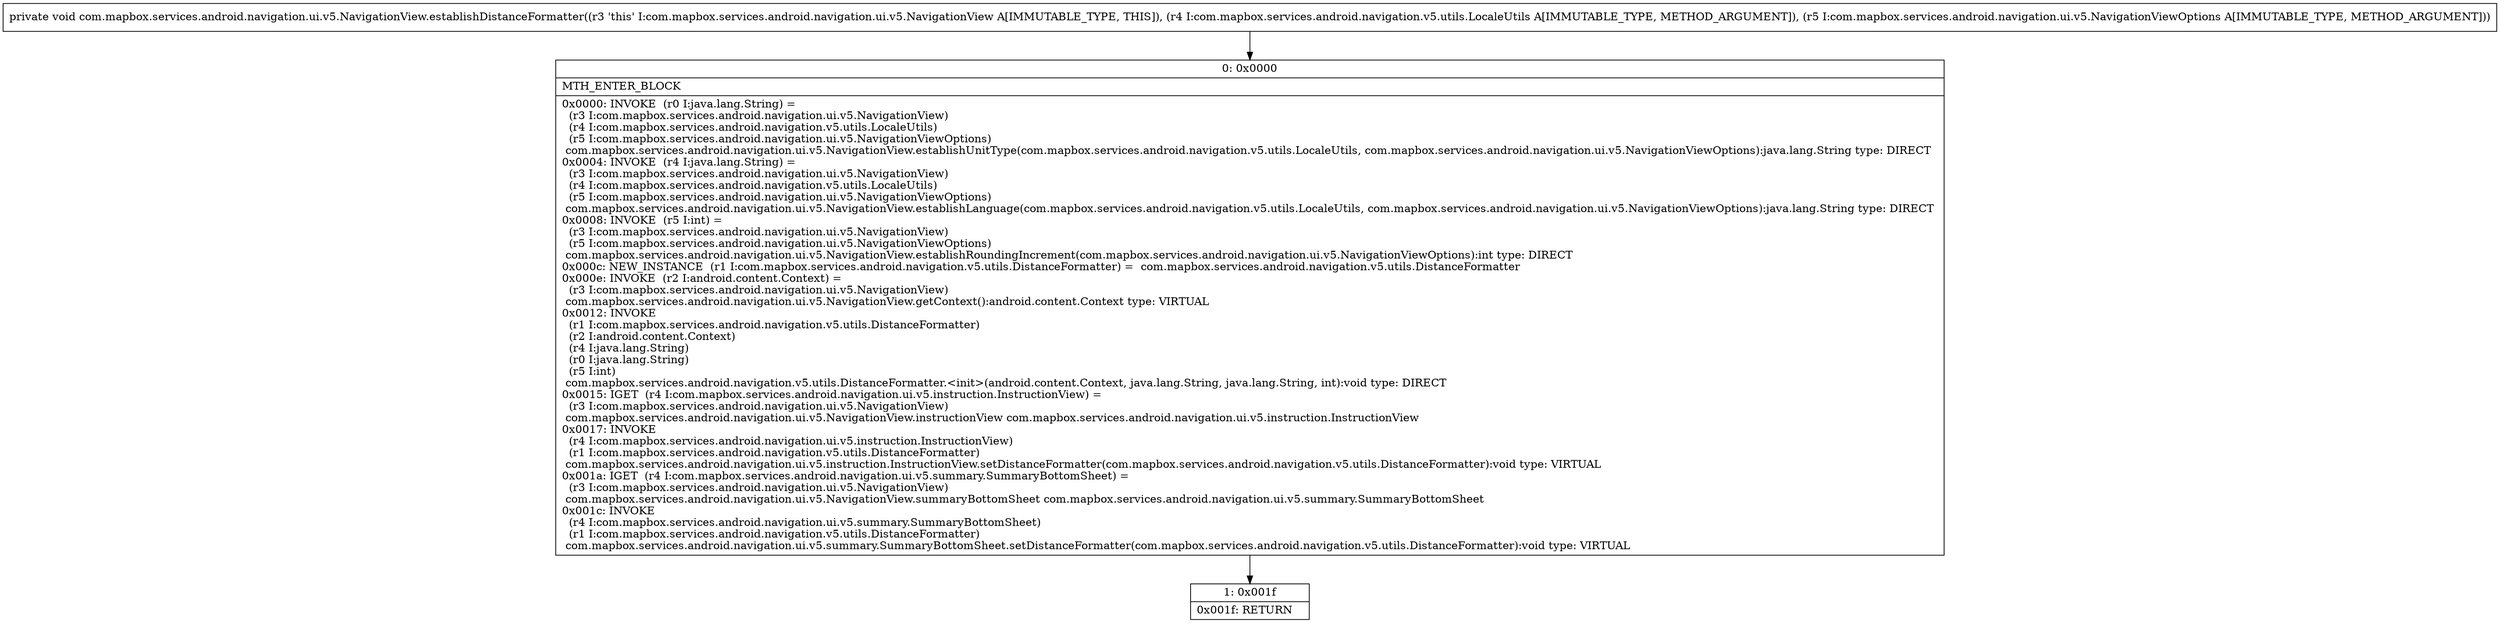 digraph "CFG forcom.mapbox.services.android.navigation.ui.v5.NavigationView.establishDistanceFormatter(Lcom\/mapbox\/services\/android\/navigation\/v5\/utils\/LocaleUtils;Lcom\/mapbox\/services\/android\/navigation\/ui\/v5\/NavigationViewOptions;)V" {
Node_0 [shape=record,label="{0\:\ 0x0000|MTH_ENTER_BLOCK\l|0x0000: INVOKE  (r0 I:java.lang.String) = \l  (r3 I:com.mapbox.services.android.navigation.ui.v5.NavigationView)\l  (r4 I:com.mapbox.services.android.navigation.v5.utils.LocaleUtils)\l  (r5 I:com.mapbox.services.android.navigation.ui.v5.NavigationViewOptions)\l com.mapbox.services.android.navigation.ui.v5.NavigationView.establishUnitType(com.mapbox.services.android.navigation.v5.utils.LocaleUtils, com.mapbox.services.android.navigation.ui.v5.NavigationViewOptions):java.lang.String type: DIRECT \l0x0004: INVOKE  (r4 I:java.lang.String) = \l  (r3 I:com.mapbox.services.android.navigation.ui.v5.NavigationView)\l  (r4 I:com.mapbox.services.android.navigation.v5.utils.LocaleUtils)\l  (r5 I:com.mapbox.services.android.navigation.ui.v5.NavigationViewOptions)\l com.mapbox.services.android.navigation.ui.v5.NavigationView.establishLanguage(com.mapbox.services.android.navigation.v5.utils.LocaleUtils, com.mapbox.services.android.navigation.ui.v5.NavigationViewOptions):java.lang.String type: DIRECT \l0x0008: INVOKE  (r5 I:int) = \l  (r3 I:com.mapbox.services.android.navigation.ui.v5.NavigationView)\l  (r5 I:com.mapbox.services.android.navigation.ui.v5.NavigationViewOptions)\l com.mapbox.services.android.navigation.ui.v5.NavigationView.establishRoundingIncrement(com.mapbox.services.android.navigation.ui.v5.NavigationViewOptions):int type: DIRECT \l0x000c: NEW_INSTANCE  (r1 I:com.mapbox.services.android.navigation.v5.utils.DistanceFormatter) =  com.mapbox.services.android.navigation.v5.utils.DistanceFormatter \l0x000e: INVOKE  (r2 I:android.content.Context) = \l  (r3 I:com.mapbox.services.android.navigation.ui.v5.NavigationView)\l com.mapbox.services.android.navigation.ui.v5.NavigationView.getContext():android.content.Context type: VIRTUAL \l0x0012: INVOKE  \l  (r1 I:com.mapbox.services.android.navigation.v5.utils.DistanceFormatter)\l  (r2 I:android.content.Context)\l  (r4 I:java.lang.String)\l  (r0 I:java.lang.String)\l  (r5 I:int)\l com.mapbox.services.android.navigation.v5.utils.DistanceFormatter.\<init\>(android.content.Context, java.lang.String, java.lang.String, int):void type: DIRECT \l0x0015: IGET  (r4 I:com.mapbox.services.android.navigation.ui.v5.instruction.InstructionView) = \l  (r3 I:com.mapbox.services.android.navigation.ui.v5.NavigationView)\l com.mapbox.services.android.navigation.ui.v5.NavigationView.instructionView com.mapbox.services.android.navigation.ui.v5.instruction.InstructionView \l0x0017: INVOKE  \l  (r4 I:com.mapbox.services.android.navigation.ui.v5.instruction.InstructionView)\l  (r1 I:com.mapbox.services.android.navigation.v5.utils.DistanceFormatter)\l com.mapbox.services.android.navigation.ui.v5.instruction.InstructionView.setDistanceFormatter(com.mapbox.services.android.navigation.v5.utils.DistanceFormatter):void type: VIRTUAL \l0x001a: IGET  (r4 I:com.mapbox.services.android.navigation.ui.v5.summary.SummaryBottomSheet) = \l  (r3 I:com.mapbox.services.android.navigation.ui.v5.NavigationView)\l com.mapbox.services.android.navigation.ui.v5.NavigationView.summaryBottomSheet com.mapbox.services.android.navigation.ui.v5.summary.SummaryBottomSheet \l0x001c: INVOKE  \l  (r4 I:com.mapbox.services.android.navigation.ui.v5.summary.SummaryBottomSheet)\l  (r1 I:com.mapbox.services.android.navigation.v5.utils.DistanceFormatter)\l com.mapbox.services.android.navigation.ui.v5.summary.SummaryBottomSheet.setDistanceFormatter(com.mapbox.services.android.navigation.v5.utils.DistanceFormatter):void type: VIRTUAL \l}"];
Node_1 [shape=record,label="{1\:\ 0x001f|0x001f: RETURN   \l}"];
MethodNode[shape=record,label="{private void com.mapbox.services.android.navigation.ui.v5.NavigationView.establishDistanceFormatter((r3 'this' I:com.mapbox.services.android.navigation.ui.v5.NavigationView A[IMMUTABLE_TYPE, THIS]), (r4 I:com.mapbox.services.android.navigation.v5.utils.LocaleUtils A[IMMUTABLE_TYPE, METHOD_ARGUMENT]), (r5 I:com.mapbox.services.android.navigation.ui.v5.NavigationViewOptions A[IMMUTABLE_TYPE, METHOD_ARGUMENT])) }"];
MethodNode -> Node_0;
Node_0 -> Node_1;
}

